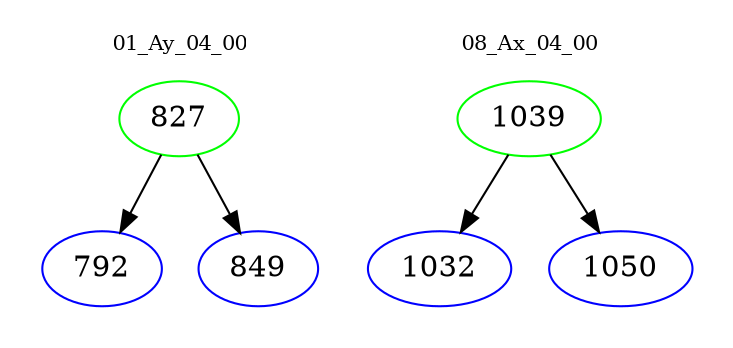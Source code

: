digraph{
subgraph cluster_0 {
color = white
label = "01_Ay_04_00";
fontsize=10;
T0_827 [label="827", color="green"]
T0_827 -> T0_792 [color="black"]
T0_792 [label="792", color="blue"]
T0_827 -> T0_849 [color="black"]
T0_849 [label="849", color="blue"]
}
subgraph cluster_1 {
color = white
label = "08_Ax_04_00";
fontsize=10;
T1_1039 [label="1039", color="green"]
T1_1039 -> T1_1032 [color="black"]
T1_1032 [label="1032", color="blue"]
T1_1039 -> T1_1050 [color="black"]
T1_1050 [label="1050", color="blue"]
}
}
